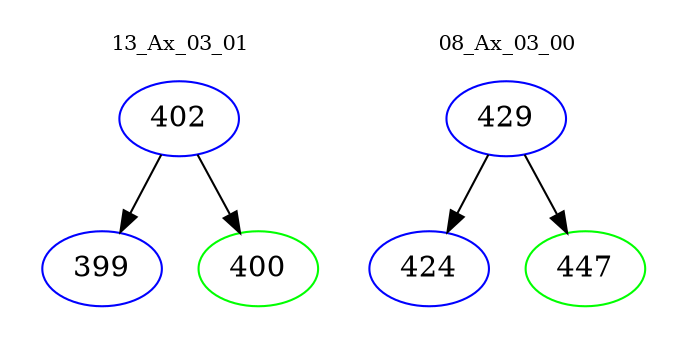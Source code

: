 digraph{
subgraph cluster_0 {
color = white
label = "13_Ax_03_01";
fontsize=10;
T0_402 [label="402", color="blue"]
T0_402 -> T0_399 [color="black"]
T0_399 [label="399", color="blue"]
T0_402 -> T0_400 [color="black"]
T0_400 [label="400", color="green"]
}
subgraph cluster_1 {
color = white
label = "08_Ax_03_00";
fontsize=10;
T1_429 [label="429", color="blue"]
T1_429 -> T1_424 [color="black"]
T1_424 [label="424", color="blue"]
T1_429 -> T1_447 [color="black"]
T1_447 [label="447", color="green"]
}
}
